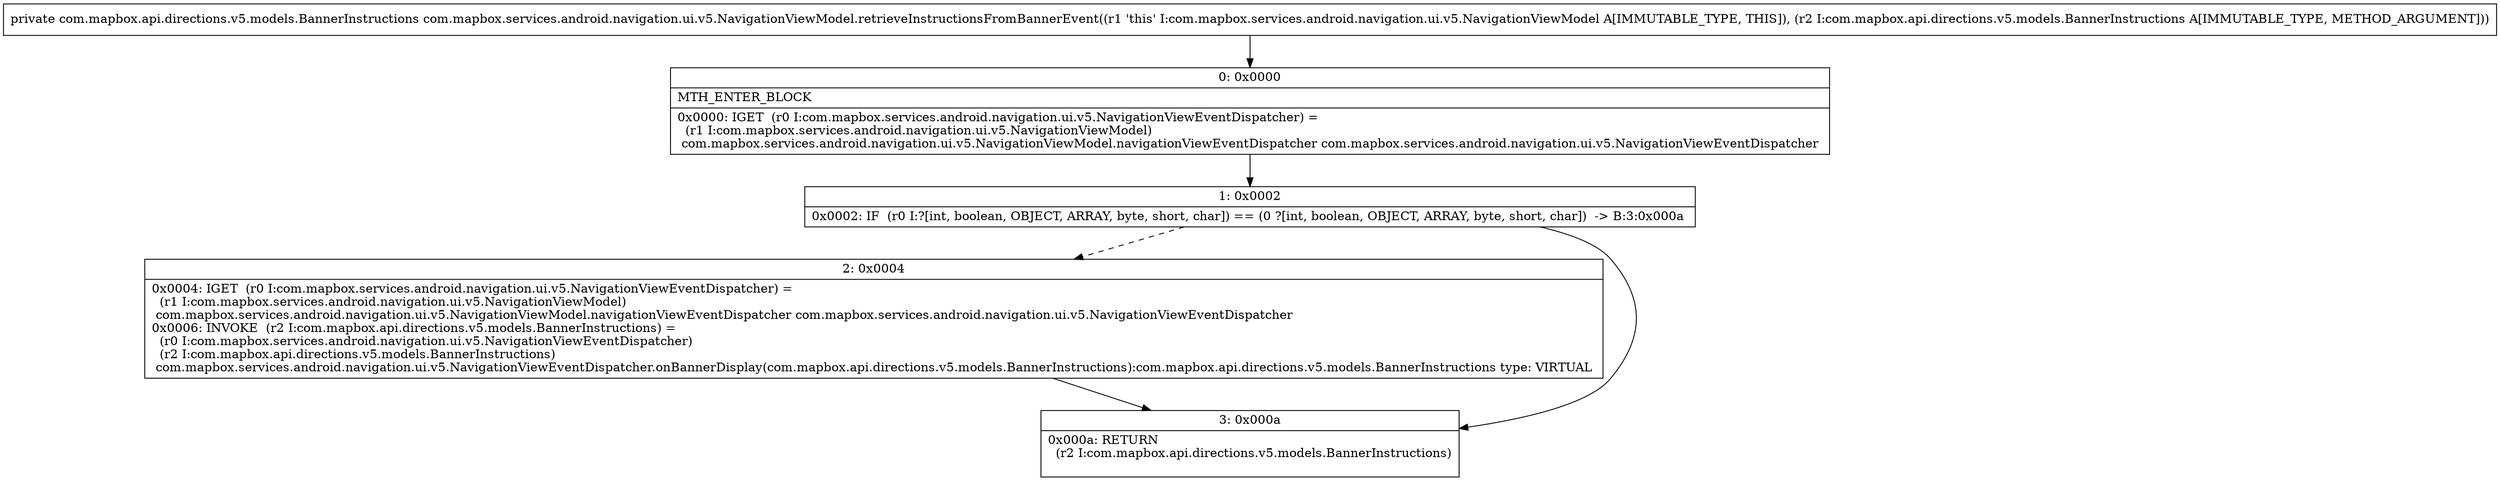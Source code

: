 digraph "CFG forcom.mapbox.services.android.navigation.ui.v5.NavigationViewModel.retrieveInstructionsFromBannerEvent(Lcom\/mapbox\/api\/directions\/v5\/models\/BannerInstructions;)Lcom\/mapbox\/api\/directions\/v5\/models\/BannerInstructions;" {
Node_0 [shape=record,label="{0\:\ 0x0000|MTH_ENTER_BLOCK\l|0x0000: IGET  (r0 I:com.mapbox.services.android.navigation.ui.v5.NavigationViewEventDispatcher) = \l  (r1 I:com.mapbox.services.android.navigation.ui.v5.NavigationViewModel)\l com.mapbox.services.android.navigation.ui.v5.NavigationViewModel.navigationViewEventDispatcher com.mapbox.services.android.navigation.ui.v5.NavigationViewEventDispatcher \l}"];
Node_1 [shape=record,label="{1\:\ 0x0002|0x0002: IF  (r0 I:?[int, boolean, OBJECT, ARRAY, byte, short, char]) == (0 ?[int, boolean, OBJECT, ARRAY, byte, short, char])  \-\> B:3:0x000a \l}"];
Node_2 [shape=record,label="{2\:\ 0x0004|0x0004: IGET  (r0 I:com.mapbox.services.android.navigation.ui.v5.NavigationViewEventDispatcher) = \l  (r1 I:com.mapbox.services.android.navigation.ui.v5.NavigationViewModel)\l com.mapbox.services.android.navigation.ui.v5.NavigationViewModel.navigationViewEventDispatcher com.mapbox.services.android.navigation.ui.v5.NavigationViewEventDispatcher \l0x0006: INVOKE  (r2 I:com.mapbox.api.directions.v5.models.BannerInstructions) = \l  (r0 I:com.mapbox.services.android.navigation.ui.v5.NavigationViewEventDispatcher)\l  (r2 I:com.mapbox.api.directions.v5.models.BannerInstructions)\l com.mapbox.services.android.navigation.ui.v5.NavigationViewEventDispatcher.onBannerDisplay(com.mapbox.api.directions.v5.models.BannerInstructions):com.mapbox.api.directions.v5.models.BannerInstructions type: VIRTUAL \l}"];
Node_3 [shape=record,label="{3\:\ 0x000a|0x000a: RETURN  \l  (r2 I:com.mapbox.api.directions.v5.models.BannerInstructions)\l \l}"];
MethodNode[shape=record,label="{private com.mapbox.api.directions.v5.models.BannerInstructions com.mapbox.services.android.navigation.ui.v5.NavigationViewModel.retrieveInstructionsFromBannerEvent((r1 'this' I:com.mapbox.services.android.navigation.ui.v5.NavigationViewModel A[IMMUTABLE_TYPE, THIS]), (r2 I:com.mapbox.api.directions.v5.models.BannerInstructions A[IMMUTABLE_TYPE, METHOD_ARGUMENT])) }"];
MethodNode -> Node_0;
Node_0 -> Node_1;
Node_1 -> Node_2[style=dashed];
Node_1 -> Node_3;
Node_2 -> Node_3;
}

